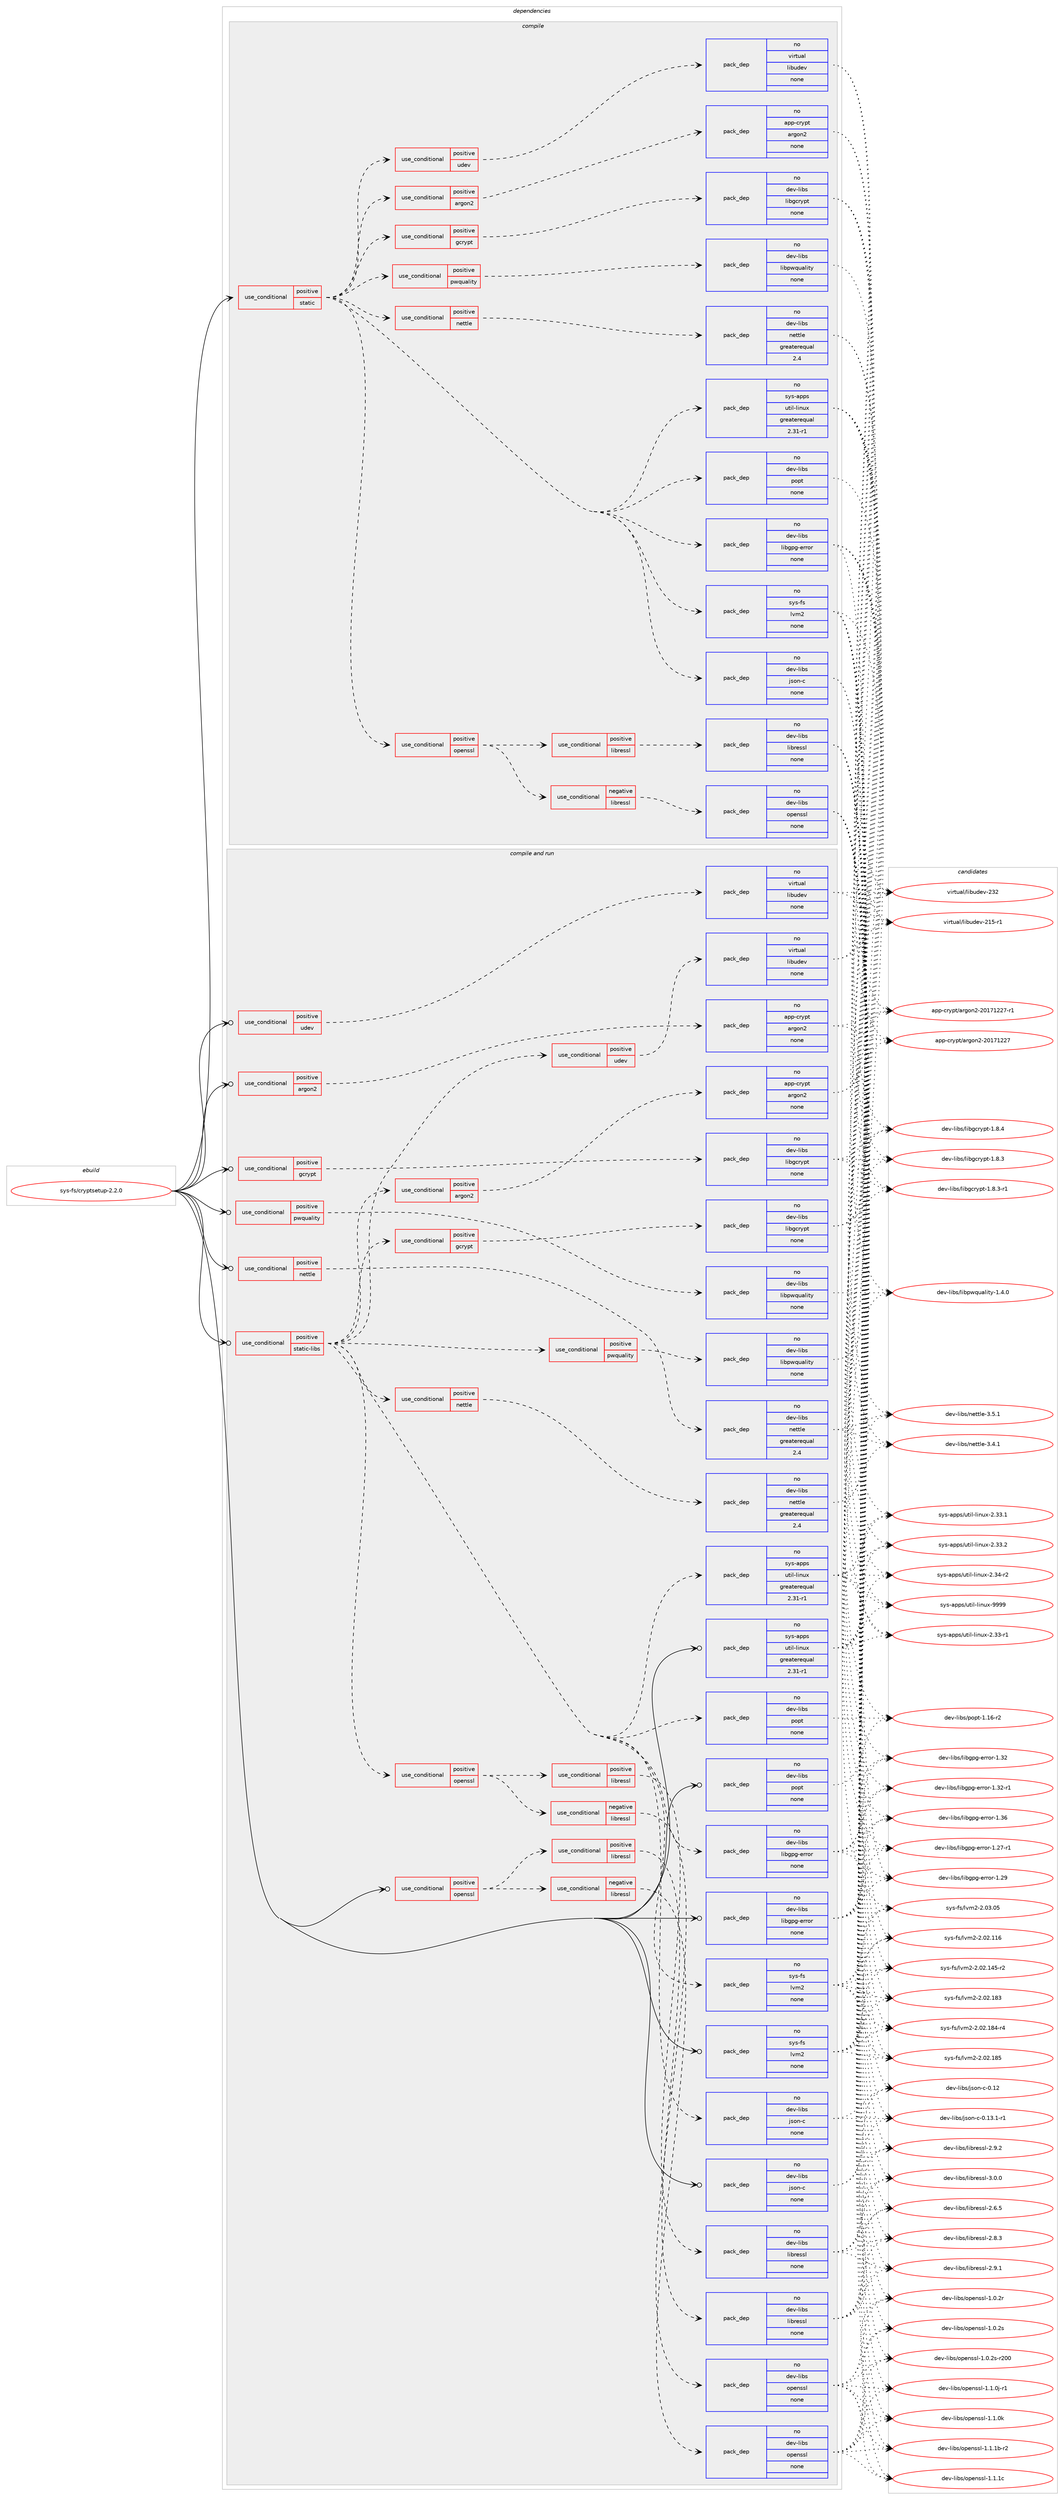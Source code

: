 digraph prolog {

# *************
# Graph options
# *************

newrank=true;
concentrate=true;
compound=true;
graph [rankdir=LR,fontname=Helvetica,fontsize=10,ranksep=1.5];#, ranksep=2.5, nodesep=0.2];
edge  [arrowhead=vee];
node  [fontname=Helvetica,fontsize=10];

# **********
# The ebuild
# **********

subgraph cluster_leftcol {
color=gray;
rank=same;
label=<<i>ebuild</i>>;
id [label="sys-fs/cryptsetup-2.2.0", color=red, width=4, href="../sys-fs/cryptsetup-2.2.0.svg"];
}

# ****************
# The dependencies
# ****************

subgraph cluster_midcol {
color=gray;
label=<<i>dependencies</i>>;
subgraph cluster_compile {
fillcolor="#eeeeee";
style=filled;
label=<<i>compile</i>>;
subgraph cond358 {
dependency1441 [label=<<TABLE BORDER="0" CELLBORDER="1" CELLSPACING="0" CELLPADDING="4"><TR><TD ROWSPAN="3" CELLPADDING="10">use_conditional</TD></TR><TR><TD>positive</TD></TR><TR><TD>static</TD></TR></TABLE>>, shape=none, color=red];
subgraph pack1067 {
dependency1442 [label=<<TABLE BORDER="0" CELLBORDER="1" CELLSPACING="0" CELLPADDING="4" WIDTH="220"><TR><TD ROWSPAN="6" CELLPADDING="30">pack_dep</TD></TR><TR><TD WIDTH="110">no</TD></TR><TR><TD>dev-libs</TD></TR><TR><TD>json-c</TD></TR><TR><TD>none</TD></TR><TR><TD></TD></TR></TABLE>>, shape=none, color=blue];
}
dependency1441:e -> dependency1442:w [weight=20,style="dashed",arrowhead="vee"];
subgraph pack1068 {
dependency1443 [label=<<TABLE BORDER="0" CELLBORDER="1" CELLSPACING="0" CELLPADDING="4" WIDTH="220"><TR><TD ROWSPAN="6" CELLPADDING="30">pack_dep</TD></TR><TR><TD WIDTH="110">no</TD></TR><TR><TD>dev-libs</TD></TR><TR><TD>libgpg-error</TD></TR><TR><TD>none</TD></TR><TR><TD></TD></TR></TABLE>>, shape=none, color=blue];
}
dependency1441:e -> dependency1443:w [weight=20,style="dashed",arrowhead="vee"];
subgraph pack1069 {
dependency1444 [label=<<TABLE BORDER="0" CELLBORDER="1" CELLSPACING="0" CELLPADDING="4" WIDTH="220"><TR><TD ROWSPAN="6" CELLPADDING="30">pack_dep</TD></TR><TR><TD WIDTH="110">no</TD></TR><TR><TD>dev-libs</TD></TR><TR><TD>popt</TD></TR><TR><TD>none</TD></TR><TR><TD></TD></TR></TABLE>>, shape=none, color=blue];
}
dependency1441:e -> dependency1444:w [weight=20,style="dashed",arrowhead="vee"];
subgraph pack1070 {
dependency1445 [label=<<TABLE BORDER="0" CELLBORDER="1" CELLSPACING="0" CELLPADDING="4" WIDTH="220"><TR><TD ROWSPAN="6" CELLPADDING="30">pack_dep</TD></TR><TR><TD WIDTH="110">no</TD></TR><TR><TD>sys-apps</TD></TR><TR><TD>util-linux</TD></TR><TR><TD>greaterequal</TD></TR><TR><TD>2.31-r1</TD></TR></TABLE>>, shape=none, color=blue];
}
dependency1441:e -> dependency1445:w [weight=20,style="dashed",arrowhead="vee"];
subgraph cond359 {
dependency1446 [label=<<TABLE BORDER="0" CELLBORDER="1" CELLSPACING="0" CELLPADDING="4"><TR><TD ROWSPAN="3" CELLPADDING="10">use_conditional</TD></TR><TR><TD>positive</TD></TR><TR><TD>argon2</TD></TR></TABLE>>, shape=none, color=red];
subgraph pack1071 {
dependency1447 [label=<<TABLE BORDER="0" CELLBORDER="1" CELLSPACING="0" CELLPADDING="4" WIDTH="220"><TR><TD ROWSPAN="6" CELLPADDING="30">pack_dep</TD></TR><TR><TD WIDTH="110">no</TD></TR><TR><TD>app-crypt</TD></TR><TR><TD>argon2</TD></TR><TR><TD>none</TD></TR><TR><TD></TD></TR></TABLE>>, shape=none, color=blue];
}
dependency1446:e -> dependency1447:w [weight=20,style="dashed",arrowhead="vee"];
}
dependency1441:e -> dependency1446:w [weight=20,style="dashed",arrowhead="vee"];
subgraph cond360 {
dependency1448 [label=<<TABLE BORDER="0" CELLBORDER="1" CELLSPACING="0" CELLPADDING="4"><TR><TD ROWSPAN="3" CELLPADDING="10">use_conditional</TD></TR><TR><TD>positive</TD></TR><TR><TD>gcrypt</TD></TR></TABLE>>, shape=none, color=red];
subgraph pack1072 {
dependency1449 [label=<<TABLE BORDER="0" CELLBORDER="1" CELLSPACING="0" CELLPADDING="4" WIDTH="220"><TR><TD ROWSPAN="6" CELLPADDING="30">pack_dep</TD></TR><TR><TD WIDTH="110">no</TD></TR><TR><TD>dev-libs</TD></TR><TR><TD>libgcrypt</TD></TR><TR><TD>none</TD></TR><TR><TD></TD></TR></TABLE>>, shape=none, color=blue];
}
dependency1448:e -> dependency1449:w [weight=20,style="dashed",arrowhead="vee"];
}
dependency1441:e -> dependency1448:w [weight=20,style="dashed",arrowhead="vee"];
subgraph cond361 {
dependency1450 [label=<<TABLE BORDER="0" CELLBORDER="1" CELLSPACING="0" CELLPADDING="4"><TR><TD ROWSPAN="3" CELLPADDING="10">use_conditional</TD></TR><TR><TD>positive</TD></TR><TR><TD>nettle</TD></TR></TABLE>>, shape=none, color=red];
subgraph pack1073 {
dependency1451 [label=<<TABLE BORDER="0" CELLBORDER="1" CELLSPACING="0" CELLPADDING="4" WIDTH="220"><TR><TD ROWSPAN="6" CELLPADDING="30">pack_dep</TD></TR><TR><TD WIDTH="110">no</TD></TR><TR><TD>dev-libs</TD></TR><TR><TD>nettle</TD></TR><TR><TD>greaterequal</TD></TR><TR><TD>2.4</TD></TR></TABLE>>, shape=none, color=blue];
}
dependency1450:e -> dependency1451:w [weight=20,style="dashed",arrowhead="vee"];
}
dependency1441:e -> dependency1450:w [weight=20,style="dashed",arrowhead="vee"];
subgraph cond362 {
dependency1452 [label=<<TABLE BORDER="0" CELLBORDER="1" CELLSPACING="0" CELLPADDING="4"><TR><TD ROWSPAN="3" CELLPADDING="10">use_conditional</TD></TR><TR><TD>positive</TD></TR><TR><TD>openssl</TD></TR></TABLE>>, shape=none, color=red];
subgraph cond363 {
dependency1453 [label=<<TABLE BORDER="0" CELLBORDER="1" CELLSPACING="0" CELLPADDING="4"><TR><TD ROWSPAN="3" CELLPADDING="10">use_conditional</TD></TR><TR><TD>negative</TD></TR><TR><TD>libressl</TD></TR></TABLE>>, shape=none, color=red];
subgraph pack1074 {
dependency1454 [label=<<TABLE BORDER="0" CELLBORDER="1" CELLSPACING="0" CELLPADDING="4" WIDTH="220"><TR><TD ROWSPAN="6" CELLPADDING="30">pack_dep</TD></TR><TR><TD WIDTH="110">no</TD></TR><TR><TD>dev-libs</TD></TR><TR><TD>openssl</TD></TR><TR><TD>none</TD></TR><TR><TD></TD></TR></TABLE>>, shape=none, color=blue];
}
dependency1453:e -> dependency1454:w [weight=20,style="dashed",arrowhead="vee"];
}
dependency1452:e -> dependency1453:w [weight=20,style="dashed",arrowhead="vee"];
subgraph cond364 {
dependency1455 [label=<<TABLE BORDER="0" CELLBORDER="1" CELLSPACING="0" CELLPADDING="4"><TR><TD ROWSPAN="3" CELLPADDING="10">use_conditional</TD></TR><TR><TD>positive</TD></TR><TR><TD>libressl</TD></TR></TABLE>>, shape=none, color=red];
subgraph pack1075 {
dependency1456 [label=<<TABLE BORDER="0" CELLBORDER="1" CELLSPACING="0" CELLPADDING="4" WIDTH="220"><TR><TD ROWSPAN="6" CELLPADDING="30">pack_dep</TD></TR><TR><TD WIDTH="110">no</TD></TR><TR><TD>dev-libs</TD></TR><TR><TD>libressl</TD></TR><TR><TD>none</TD></TR><TR><TD></TD></TR></TABLE>>, shape=none, color=blue];
}
dependency1455:e -> dependency1456:w [weight=20,style="dashed",arrowhead="vee"];
}
dependency1452:e -> dependency1455:w [weight=20,style="dashed",arrowhead="vee"];
}
dependency1441:e -> dependency1452:w [weight=20,style="dashed",arrowhead="vee"];
subgraph cond365 {
dependency1457 [label=<<TABLE BORDER="0" CELLBORDER="1" CELLSPACING="0" CELLPADDING="4"><TR><TD ROWSPAN="3" CELLPADDING="10">use_conditional</TD></TR><TR><TD>positive</TD></TR><TR><TD>pwquality</TD></TR></TABLE>>, shape=none, color=red];
subgraph pack1076 {
dependency1458 [label=<<TABLE BORDER="0" CELLBORDER="1" CELLSPACING="0" CELLPADDING="4" WIDTH="220"><TR><TD ROWSPAN="6" CELLPADDING="30">pack_dep</TD></TR><TR><TD WIDTH="110">no</TD></TR><TR><TD>dev-libs</TD></TR><TR><TD>libpwquality</TD></TR><TR><TD>none</TD></TR><TR><TD></TD></TR></TABLE>>, shape=none, color=blue];
}
dependency1457:e -> dependency1458:w [weight=20,style="dashed",arrowhead="vee"];
}
dependency1441:e -> dependency1457:w [weight=20,style="dashed",arrowhead="vee"];
subgraph pack1077 {
dependency1459 [label=<<TABLE BORDER="0" CELLBORDER="1" CELLSPACING="0" CELLPADDING="4" WIDTH="220"><TR><TD ROWSPAN="6" CELLPADDING="30">pack_dep</TD></TR><TR><TD WIDTH="110">no</TD></TR><TR><TD>sys-fs</TD></TR><TR><TD>lvm2</TD></TR><TR><TD>none</TD></TR><TR><TD></TD></TR></TABLE>>, shape=none, color=blue];
}
dependency1441:e -> dependency1459:w [weight=20,style="dashed",arrowhead="vee"];
subgraph cond366 {
dependency1460 [label=<<TABLE BORDER="0" CELLBORDER="1" CELLSPACING="0" CELLPADDING="4"><TR><TD ROWSPAN="3" CELLPADDING="10">use_conditional</TD></TR><TR><TD>positive</TD></TR><TR><TD>udev</TD></TR></TABLE>>, shape=none, color=red];
subgraph pack1078 {
dependency1461 [label=<<TABLE BORDER="0" CELLBORDER="1" CELLSPACING="0" CELLPADDING="4" WIDTH="220"><TR><TD ROWSPAN="6" CELLPADDING="30">pack_dep</TD></TR><TR><TD WIDTH="110">no</TD></TR><TR><TD>virtual</TD></TR><TR><TD>libudev</TD></TR><TR><TD>none</TD></TR><TR><TD></TD></TR></TABLE>>, shape=none, color=blue];
}
dependency1460:e -> dependency1461:w [weight=20,style="dashed",arrowhead="vee"];
}
dependency1441:e -> dependency1460:w [weight=20,style="dashed",arrowhead="vee"];
}
id:e -> dependency1441:w [weight=20,style="solid",arrowhead="vee"];
}
subgraph cluster_compileandrun {
fillcolor="#eeeeee";
style=filled;
label=<<i>compile and run</i>>;
subgraph cond367 {
dependency1462 [label=<<TABLE BORDER="0" CELLBORDER="1" CELLSPACING="0" CELLPADDING="4"><TR><TD ROWSPAN="3" CELLPADDING="10">use_conditional</TD></TR><TR><TD>positive</TD></TR><TR><TD>argon2</TD></TR></TABLE>>, shape=none, color=red];
subgraph pack1079 {
dependency1463 [label=<<TABLE BORDER="0" CELLBORDER="1" CELLSPACING="0" CELLPADDING="4" WIDTH="220"><TR><TD ROWSPAN="6" CELLPADDING="30">pack_dep</TD></TR><TR><TD WIDTH="110">no</TD></TR><TR><TD>app-crypt</TD></TR><TR><TD>argon2</TD></TR><TR><TD>none</TD></TR><TR><TD></TD></TR></TABLE>>, shape=none, color=blue];
}
dependency1462:e -> dependency1463:w [weight=20,style="dashed",arrowhead="vee"];
}
id:e -> dependency1462:w [weight=20,style="solid",arrowhead="odotvee"];
subgraph cond368 {
dependency1464 [label=<<TABLE BORDER="0" CELLBORDER="1" CELLSPACING="0" CELLPADDING="4"><TR><TD ROWSPAN="3" CELLPADDING="10">use_conditional</TD></TR><TR><TD>positive</TD></TR><TR><TD>gcrypt</TD></TR></TABLE>>, shape=none, color=red];
subgraph pack1080 {
dependency1465 [label=<<TABLE BORDER="0" CELLBORDER="1" CELLSPACING="0" CELLPADDING="4" WIDTH="220"><TR><TD ROWSPAN="6" CELLPADDING="30">pack_dep</TD></TR><TR><TD WIDTH="110">no</TD></TR><TR><TD>dev-libs</TD></TR><TR><TD>libgcrypt</TD></TR><TR><TD>none</TD></TR><TR><TD></TD></TR></TABLE>>, shape=none, color=blue];
}
dependency1464:e -> dependency1465:w [weight=20,style="dashed",arrowhead="vee"];
}
id:e -> dependency1464:w [weight=20,style="solid",arrowhead="odotvee"];
subgraph cond369 {
dependency1466 [label=<<TABLE BORDER="0" CELLBORDER="1" CELLSPACING="0" CELLPADDING="4"><TR><TD ROWSPAN="3" CELLPADDING="10">use_conditional</TD></TR><TR><TD>positive</TD></TR><TR><TD>nettle</TD></TR></TABLE>>, shape=none, color=red];
subgraph pack1081 {
dependency1467 [label=<<TABLE BORDER="0" CELLBORDER="1" CELLSPACING="0" CELLPADDING="4" WIDTH="220"><TR><TD ROWSPAN="6" CELLPADDING="30">pack_dep</TD></TR><TR><TD WIDTH="110">no</TD></TR><TR><TD>dev-libs</TD></TR><TR><TD>nettle</TD></TR><TR><TD>greaterequal</TD></TR><TR><TD>2.4</TD></TR></TABLE>>, shape=none, color=blue];
}
dependency1466:e -> dependency1467:w [weight=20,style="dashed",arrowhead="vee"];
}
id:e -> dependency1466:w [weight=20,style="solid",arrowhead="odotvee"];
subgraph cond370 {
dependency1468 [label=<<TABLE BORDER="0" CELLBORDER="1" CELLSPACING="0" CELLPADDING="4"><TR><TD ROWSPAN="3" CELLPADDING="10">use_conditional</TD></TR><TR><TD>positive</TD></TR><TR><TD>openssl</TD></TR></TABLE>>, shape=none, color=red];
subgraph cond371 {
dependency1469 [label=<<TABLE BORDER="0" CELLBORDER="1" CELLSPACING="0" CELLPADDING="4"><TR><TD ROWSPAN="3" CELLPADDING="10">use_conditional</TD></TR><TR><TD>negative</TD></TR><TR><TD>libressl</TD></TR></TABLE>>, shape=none, color=red];
subgraph pack1082 {
dependency1470 [label=<<TABLE BORDER="0" CELLBORDER="1" CELLSPACING="0" CELLPADDING="4" WIDTH="220"><TR><TD ROWSPAN="6" CELLPADDING="30">pack_dep</TD></TR><TR><TD WIDTH="110">no</TD></TR><TR><TD>dev-libs</TD></TR><TR><TD>openssl</TD></TR><TR><TD>none</TD></TR><TR><TD></TD></TR></TABLE>>, shape=none, color=blue];
}
dependency1469:e -> dependency1470:w [weight=20,style="dashed",arrowhead="vee"];
}
dependency1468:e -> dependency1469:w [weight=20,style="dashed",arrowhead="vee"];
subgraph cond372 {
dependency1471 [label=<<TABLE BORDER="0" CELLBORDER="1" CELLSPACING="0" CELLPADDING="4"><TR><TD ROWSPAN="3" CELLPADDING="10">use_conditional</TD></TR><TR><TD>positive</TD></TR><TR><TD>libressl</TD></TR></TABLE>>, shape=none, color=red];
subgraph pack1083 {
dependency1472 [label=<<TABLE BORDER="0" CELLBORDER="1" CELLSPACING="0" CELLPADDING="4" WIDTH="220"><TR><TD ROWSPAN="6" CELLPADDING="30">pack_dep</TD></TR><TR><TD WIDTH="110">no</TD></TR><TR><TD>dev-libs</TD></TR><TR><TD>libressl</TD></TR><TR><TD>none</TD></TR><TR><TD></TD></TR></TABLE>>, shape=none, color=blue];
}
dependency1471:e -> dependency1472:w [weight=20,style="dashed",arrowhead="vee"];
}
dependency1468:e -> dependency1471:w [weight=20,style="dashed",arrowhead="vee"];
}
id:e -> dependency1468:w [weight=20,style="solid",arrowhead="odotvee"];
subgraph cond373 {
dependency1473 [label=<<TABLE BORDER="0" CELLBORDER="1" CELLSPACING="0" CELLPADDING="4"><TR><TD ROWSPAN="3" CELLPADDING="10">use_conditional</TD></TR><TR><TD>positive</TD></TR><TR><TD>pwquality</TD></TR></TABLE>>, shape=none, color=red];
subgraph pack1084 {
dependency1474 [label=<<TABLE BORDER="0" CELLBORDER="1" CELLSPACING="0" CELLPADDING="4" WIDTH="220"><TR><TD ROWSPAN="6" CELLPADDING="30">pack_dep</TD></TR><TR><TD WIDTH="110">no</TD></TR><TR><TD>dev-libs</TD></TR><TR><TD>libpwquality</TD></TR><TR><TD>none</TD></TR><TR><TD></TD></TR></TABLE>>, shape=none, color=blue];
}
dependency1473:e -> dependency1474:w [weight=20,style="dashed",arrowhead="vee"];
}
id:e -> dependency1473:w [weight=20,style="solid",arrowhead="odotvee"];
subgraph cond374 {
dependency1475 [label=<<TABLE BORDER="0" CELLBORDER="1" CELLSPACING="0" CELLPADDING="4"><TR><TD ROWSPAN="3" CELLPADDING="10">use_conditional</TD></TR><TR><TD>positive</TD></TR><TR><TD>static-libs</TD></TR></TABLE>>, shape=none, color=red];
subgraph pack1085 {
dependency1476 [label=<<TABLE BORDER="0" CELLBORDER="1" CELLSPACING="0" CELLPADDING="4" WIDTH="220"><TR><TD ROWSPAN="6" CELLPADDING="30">pack_dep</TD></TR><TR><TD WIDTH="110">no</TD></TR><TR><TD>dev-libs</TD></TR><TR><TD>json-c</TD></TR><TR><TD>none</TD></TR><TR><TD></TD></TR></TABLE>>, shape=none, color=blue];
}
dependency1475:e -> dependency1476:w [weight=20,style="dashed",arrowhead="vee"];
subgraph pack1086 {
dependency1477 [label=<<TABLE BORDER="0" CELLBORDER="1" CELLSPACING="0" CELLPADDING="4" WIDTH="220"><TR><TD ROWSPAN="6" CELLPADDING="30">pack_dep</TD></TR><TR><TD WIDTH="110">no</TD></TR><TR><TD>dev-libs</TD></TR><TR><TD>libgpg-error</TD></TR><TR><TD>none</TD></TR><TR><TD></TD></TR></TABLE>>, shape=none, color=blue];
}
dependency1475:e -> dependency1477:w [weight=20,style="dashed",arrowhead="vee"];
subgraph pack1087 {
dependency1478 [label=<<TABLE BORDER="0" CELLBORDER="1" CELLSPACING="0" CELLPADDING="4" WIDTH="220"><TR><TD ROWSPAN="6" CELLPADDING="30">pack_dep</TD></TR><TR><TD WIDTH="110">no</TD></TR><TR><TD>dev-libs</TD></TR><TR><TD>popt</TD></TR><TR><TD>none</TD></TR><TR><TD></TD></TR></TABLE>>, shape=none, color=blue];
}
dependency1475:e -> dependency1478:w [weight=20,style="dashed",arrowhead="vee"];
subgraph pack1088 {
dependency1479 [label=<<TABLE BORDER="0" CELLBORDER="1" CELLSPACING="0" CELLPADDING="4" WIDTH="220"><TR><TD ROWSPAN="6" CELLPADDING="30">pack_dep</TD></TR><TR><TD WIDTH="110">no</TD></TR><TR><TD>sys-apps</TD></TR><TR><TD>util-linux</TD></TR><TR><TD>greaterequal</TD></TR><TR><TD>2.31-r1</TD></TR></TABLE>>, shape=none, color=blue];
}
dependency1475:e -> dependency1479:w [weight=20,style="dashed",arrowhead="vee"];
subgraph cond375 {
dependency1480 [label=<<TABLE BORDER="0" CELLBORDER="1" CELLSPACING="0" CELLPADDING="4"><TR><TD ROWSPAN="3" CELLPADDING="10">use_conditional</TD></TR><TR><TD>positive</TD></TR><TR><TD>argon2</TD></TR></TABLE>>, shape=none, color=red];
subgraph pack1089 {
dependency1481 [label=<<TABLE BORDER="0" CELLBORDER="1" CELLSPACING="0" CELLPADDING="4" WIDTH="220"><TR><TD ROWSPAN="6" CELLPADDING="30">pack_dep</TD></TR><TR><TD WIDTH="110">no</TD></TR><TR><TD>app-crypt</TD></TR><TR><TD>argon2</TD></TR><TR><TD>none</TD></TR><TR><TD></TD></TR></TABLE>>, shape=none, color=blue];
}
dependency1480:e -> dependency1481:w [weight=20,style="dashed",arrowhead="vee"];
}
dependency1475:e -> dependency1480:w [weight=20,style="dashed",arrowhead="vee"];
subgraph cond376 {
dependency1482 [label=<<TABLE BORDER="0" CELLBORDER="1" CELLSPACING="0" CELLPADDING="4"><TR><TD ROWSPAN="3" CELLPADDING="10">use_conditional</TD></TR><TR><TD>positive</TD></TR><TR><TD>gcrypt</TD></TR></TABLE>>, shape=none, color=red];
subgraph pack1090 {
dependency1483 [label=<<TABLE BORDER="0" CELLBORDER="1" CELLSPACING="0" CELLPADDING="4" WIDTH="220"><TR><TD ROWSPAN="6" CELLPADDING="30">pack_dep</TD></TR><TR><TD WIDTH="110">no</TD></TR><TR><TD>dev-libs</TD></TR><TR><TD>libgcrypt</TD></TR><TR><TD>none</TD></TR><TR><TD></TD></TR></TABLE>>, shape=none, color=blue];
}
dependency1482:e -> dependency1483:w [weight=20,style="dashed",arrowhead="vee"];
}
dependency1475:e -> dependency1482:w [weight=20,style="dashed",arrowhead="vee"];
subgraph cond377 {
dependency1484 [label=<<TABLE BORDER="0" CELLBORDER="1" CELLSPACING="0" CELLPADDING="4"><TR><TD ROWSPAN="3" CELLPADDING="10">use_conditional</TD></TR><TR><TD>positive</TD></TR><TR><TD>nettle</TD></TR></TABLE>>, shape=none, color=red];
subgraph pack1091 {
dependency1485 [label=<<TABLE BORDER="0" CELLBORDER="1" CELLSPACING="0" CELLPADDING="4" WIDTH="220"><TR><TD ROWSPAN="6" CELLPADDING="30">pack_dep</TD></TR><TR><TD WIDTH="110">no</TD></TR><TR><TD>dev-libs</TD></TR><TR><TD>nettle</TD></TR><TR><TD>greaterequal</TD></TR><TR><TD>2.4</TD></TR></TABLE>>, shape=none, color=blue];
}
dependency1484:e -> dependency1485:w [weight=20,style="dashed",arrowhead="vee"];
}
dependency1475:e -> dependency1484:w [weight=20,style="dashed",arrowhead="vee"];
subgraph cond378 {
dependency1486 [label=<<TABLE BORDER="0" CELLBORDER="1" CELLSPACING="0" CELLPADDING="4"><TR><TD ROWSPAN="3" CELLPADDING="10">use_conditional</TD></TR><TR><TD>positive</TD></TR><TR><TD>openssl</TD></TR></TABLE>>, shape=none, color=red];
subgraph cond379 {
dependency1487 [label=<<TABLE BORDER="0" CELLBORDER="1" CELLSPACING="0" CELLPADDING="4"><TR><TD ROWSPAN="3" CELLPADDING="10">use_conditional</TD></TR><TR><TD>negative</TD></TR><TR><TD>libressl</TD></TR></TABLE>>, shape=none, color=red];
subgraph pack1092 {
dependency1488 [label=<<TABLE BORDER="0" CELLBORDER="1" CELLSPACING="0" CELLPADDING="4" WIDTH="220"><TR><TD ROWSPAN="6" CELLPADDING="30">pack_dep</TD></TR><TR><TD WIDTH="110">no</TD></TR><TR><TD>dev-libs</TD></TR><TR><TD>openssl</TD></TR><TR><TD>none</TD></TR><TR><TD></TD></TR></TABLE>>, shape=none, color=blue];
}
dependency1487:e -> dependency1488:w [weight=20,style="dashed",arrowhead="vee"];
}
dependency1486:e -> dependency1487:w [weight=20,style="dashed",arrowhead="vee"];
subgraph cond380 {
dependency1489 [label=<<TABLE BORDER="0" CELLBORDER="1" CELLSPACING="0" CELLPADDING="4"><TR><TD ROWSPAN="3" CELLPADDING="10">use_conditional</TD></TR><TR><TD>positive</TD></TR><TR><TD>libressl</TD></TR></TABLE>>, shape=none, color=red];
subgraph pack1093 {
dependency1490 [label=<<TABLE BORDER="0" CELLBORDER="1" CELLSPACING="0" CELLPADDING="4" WIDTH="220"><TR><TD ROWSPAN="6" CELLPADDING="30">pack_dep</TD></TR><TR><TD WIDTH="110">no</TD></TR><TR><TD>dev-libs</TD></TR><TR><TD>libressl</TD></TR><TR><TD>none</TD></TR><TR><TD></TD></TR></TABLE>>, shape=none, color=blue];
}
dependency1489:e -> dependency1490:w [weight=20,style="dashed",arrowhead="vee"];
}
dependency1486:e -> dependency1489:w [weight=20,style="dashed",arrowhead="vee"];
}
dependency1475:e -> dependency1486:w [weight=20,style="dashed",arrowhead="vee"];
subgraph cond381 {
dependency1491 [label=<<TABLE BORDER="0" CELLBORDER="1" CELLSPACING="0" CELLPADDING="4"><TR><TD ROWSPAN="3" CELLPADDING="10">use_conditional</TD></TR><TR><TD>positive</TD></TR><TR><TD>pwquality</TD></TR></TABLE>>, shape=none, color=red];
subgraph pack1094 {
dependency1492 [label=<<TABLE BORDER="0" CELLBORDER="1" CELLSPACING="0" CELLPADDING="4" WIDTH="220"><TR><TD ROWSPAN="6" CELLPADDING="30">pack_dep</TD></TR><TR><TD WIDTH="110">no</TD></TR><TR><TD>dev-libs</TD></TR><TR><TD>libpwquality</TD></TR><TR><TD>none</TD></TR><TR><TD></TD></TR></TABLE>>, shape=none, color=blue];
}
dependency1491:e -> dependency1492:w [weight=20,style="dashed",arrowhead="vee"];
}
dependency1475:e -> dependency1491:w [weight=20,style="dashed",arrowhead="vee"];
subgraph pack1095 {
dependency1493 [label=<<TABLE BORDER="0" CELLBORDER="1" CELLSPACING="0" CELLPADDING="4" WIDTH="220"><TR><TD ROWSPAN="6" CELLPADDING="30">pack_dep</TD></TR><TR><TD WIDTH="110">no</TD></TR><TR><TD>sys-fs</TD></TR><TR><TD>lvm2</TD></TR><TR><TD>none</TD></TR><TR><TD></TD></TR></TABLE>>, shape=none, color=blue];
}
dependency1475:e -> dependency1493:w [weight=20,style="dashed",arrowhead="vee"];
subgraph cond382 {
dependency1494 [label=<<TABLE BORDER="0" CELLBORDER="1" CELLSPACING="0" CELLPADDING="4"><TR><TD ROWSPAN="3" CELLPADDING="10">use_conditional</TD></TR><TR><TD>positive</TD></TR><TR><TD>udev</TD></TR></TABLE>>, shape=none, color=red];
subgraph pack1096 {
dependency1495 [label=<<TABLE BORDER="0" CELLBORDER="1" CELLSPACING="0" CELLPADDING="4" WIDTH="220"><TR><TD ROWSPAN="6" CELLPADDING="30">pack_dep</TD></TR><TR><TD WIDTH="110">no</TD></TR><TR><TD>virtual</TD></TR><TR><TD>libudev</TD></TR><TR><TD>none</TD></TR><TR><TD></TD></TR></TABLE>>, shape=none, color=blue];
}
dependency1494:e -> dependency1495:w [weight=20,style="dashed",arrowhead="vee"];
}
dependency1475:e -> dependency1494:w [weight=20,style="dashed",arrowhead="vee"];
}
id:e -> dependency1475:w [weight=20,style="solid",arrowhead="odotvee"];
subgraph cond383 {
dependency1496 [label=<<TABLE BORDER="0" CELLBORDER="1" CELLSPACING="0" CELLPADDING="4"><TR><TD ROWSPAN="3" CELLPADDING="10">use_conditional</TD></TR><TR><TD>positive</TD></TR><TR><TD>udev</TD></TR></TABLE>>, shape=none, color=red];
subgraph pack1097 {
dependency1497 [label=<<TABLE BORDER="0" CELLBORDER="1" CELLSPACING="0" CELLPADDING="4" WIDTH="220"><TR><TD ROWSPAN="6" CELLPADDING="30">pack_dep</TD></TR><TR><TD WIDTH="110">no</TD></TR><TR><TD>virtual</TD></TR><TR><TD>libudev</TD></TR><TR><TD>none</TD></TR><TR><TD></TD></TR></TABLE>>, shape=none, color=blue];
}
dependency1496:e -> dependency1497:w [weight=20,style="dashed",arrowhead="vee"];
}
id:e -> dependency1496:w [weight=20,style="solid",arrowhead="odotvee"];
subgraph pack1098 {
dependency1498 [label=<<TABLE BORDER="0" CELLBORDER="1" CELLSPACING="0" CELLPADDING="4" WIDTH="220"><TR><TD ROWSPAN="6" CELLPADDING="30">pack_dep</TD></TR><TR><TD WIDTH="110">no</TD></TR><TR><TD>dev-libs</TD></TR><TR><TD>json-c</TD></TR><TR><TD>none</TD></TR><TR><TD></TD></TR></TABLE>>, shape=none, color=blue];
}
id:e -> dependency1498:w [weight=20,style="solid",arrowhead="odotvee"];
subgraph pack1099 {
dependency1499 [label=<<TABLE BORDER="0" CELLBORDER="1" CELLSPACING="0" CELLPADDING="4" WIDTH="220"><TR><TD ROWSPAN="6" CELLPADDING="30">pack_dep</TD></TR><TR><TD WIDTH="110">no</TD></TR><TR><TD>dev-libs</TD></TR><TR><TD>libgpg-error</TD></TR><TR><TD>none</TD></TR><TR><TD></TD></TR></TABLE>>, shape=none, color=blue];
}
id:e -> dependency1499:w [weight=20,style="solid",arrowhead="odotvee"];
subgraph pack1100 {
dependency1500 [label=<<TABLE BORDER="0" CELLBORDER="1" CELLSPACING="0" CELLPADDING="4" WIDTH="220"><TR><TD ROWSPAN="6" CELLPADDING="30">pack_dep</TD></TR><TR><TD WIDTH="110">no</TD></TR><TR><TD>dev-libs</TD></TR><TR><TD>popt</TD></TR><TR><TD>none</TD></TR><TR><TD></TD></TR></TABLE>>, shape=none, color=blue];
}
id:e -> dependency1500:w [weight=20,style="solid",arrowhead="odotvee"];
subgraph pack1101 {
dependency1501 [label=<<TABLE BORDER="0" CELLBORDER="1" CELLSPACING="0" CELLPADDING="4" WIDTH="220"><TR><TD ROWSPAN="6" CELLPADDING="30">pack_dep</TD></TR><TR><TD WIDTH="110">no</TD></TR><TR><TD>sys-apps</TD></TR><TR><TD>util-linux</TD></TR><TR><TD>greaterequal</TD></TR><TR><TD>2.31-r1</TD></TR></TABLE>>, shape=none, color=blue];
}
id:e -> dependency1501:w [weight=20,style="solid",arrowhead="odotvee"];
subgraph pack1102 {
dependency1502 [label=<<TABLE BORDER="0" CELLBORDER="1" CELLSPACING="0" CELLPADDING="4" WIDTH="220"><TR><TD ROWSPAN="6" CELLPADDING="30">pack_dep</TD></TR><TR><TD WIDTH="110">no</TD></TR><TR><TD>sys-fs</TD></TR><TR><TD>lvm2</TD></TR><TR><TD>none</TD></TR><TR><TD></TD></TR></TABLE>>, shape=none, color=blue];
}
id:e -> dependency1502:w [weight=20,style="solid",arrowhead="odotvee"];
}
subgraph cluster_run {
fillcolor="#eeeeee";
style=filled;
label=<<i>run</i>>;
}
}

# **************
# The candidates
# **************

subgraph cluster_choices {
rank=same;
color=gray;
label=<<i>candidates</i>>;

subgraph choice1067 {
color=black;
nodesep=1;
choice10010111845108105981154710611511111045994548464950 [label="dev-libs/json-c-0.12", color=red, width=4,href="../dev-libs/json-c-0.12.svg"];
choice1001011184510810598115471061151111104599454846495146494511449 [label="dev-libs/json-c-0.13.1-r1", color=red, width=4,href="../dev-libs/json-c-0.13.1-r1.svg"];
dependency1442:e -> choice10010111845108105981154710611511111045994548464950:w [style=dotted,weight="100"];
dependency1442:e -> choice1001011184510810598115471061151111104599454846495146494511449:w [style=dotted,weight="100"];
}
subgraph choice1068 {
color=black;
nodesep=1;
choice100101118451081059811547108105981031121034510111411411111445494650554511449 [label="dev-libs/libgpg-error-1.27-r1", color=red, width=4,href="../dev-libs/libgpg-error-1.27-r1.svg"];
choice10010111845108105981154710810598103112103451011141141111144549465057 [label="dev-libs/libgpg-error-1.29", color=red, width=4,href="../dev-libs/libgpg-error-1.29.svg"];
choice10010111845108105981154710810598103112103451011141141111144549465150 [label="dev-libs/libgpg-error-1.32", color=red, width=4,href="../dev-libs/libgpg-error-1.32.svg"];
choice100101118451081059811547108105981031121034510111411411111445494651504511449 [label="dev-libs/libgpg-error-1.32-r1", color=red, width=4,href="../dev-libs/libgpg-error-1.32-r1.svg"];
choice10010111845108105981154710810598103112103451011141141111144549465154 [label="dev-libs/libgpg-error-1.36", color=red, width=4,href="../dev-libs/libgpg-error-1.36.svg"];
dependency1443:e -> choice100101118451081059811547108105981031121034510111411411111445494650554511449:w [style=dotted,weight="100"];
dependency1443:e -> choice10010111845108105981154710810598103112103451011141141111144549465057:w [style=dotted,weight="100"];
dependency1443:e -> choice10010111845108105981154710810598103112103451011141141111144549465150:w [style=dotted,weight="100"];
dependency1443:e -> choice100101118451081059811547108105981031121034510111411411111445494651504511449:w [style=dotted,weight="100"];
dependency1443:e -> choice10010111845108105981154710810598103112103451011141141111144549465154:w [style=dotted,weight="100"];
}
subgraph choice1069 {
color=black;
nodesep=1;
choice10010111845108105981154711211111211645494649544511450 [label="dev-libs/popt-1.16-r2", color=red, width=4,href="../dev-libs/popt-1.16-r2.svg"];
dependency1444:e -> choice10010111845108105981154711211111211645494649544511450:w [style=dotted,weight="100"];
}
subgraph choice1070 {
color=black;
nodesep=1;
choice1151211154597112112115471171161051084510810511011712045504651514511449 [label="sys-apps/util-linux-2.33-r1", color=red, width=4,href="../sys-apps/util-linux-2.33-r1.svg"];
choice1151211154597112112115471171161051084510810511011712045504651514649 [label="sys-apps/util-linux-2.33.1", color=red, width=4,href="../sys-apps/util-linux-2.33.1.svg"];
choice1151211154597112112115471171161051084510810511011712045504651514650 [label="sys-apps/util-linux-2.33.2", color=red, width=4,href="../sys-apps/util-linux-2.33.2.svg"];
choice1151211154597112112115471171161051084510810511011712045504651524511450 [label="sys-apps/util-linux-2.34-r2", color=red, width=4,href="../sys-apps/util-linux-2.34-r2.svg"];
choice115121115459711211211547117116105108451081051101171204557575757 [label="sys-apps/util-linux-9999", color=red, width=4,href="../sys-apps/util-linux-9999.svg"];
dependency1445:e -> choice1151211154597112112115471171161051084510810511011712045504651514511449:w [style=dotted,weight="100"];
dependency1445:e -> choice1151211154597112112115471171161051084510810511011712045504651514649:w [style=dotted,weight="100"];
dependency1445:e -> choice1151211154597112112115471171161051084510810511011712045504651514650:w [style=dotted,weight="100"];
dependency1445:e -> choice1151211154597112112115471171161051084510810511011712045504651524511450:w [style=dotted,weight="100"];
dependency1445:e -> choice115121115459711211211547117116105108451081051101171204557575757:w [style=dotted,weight="100"];
}
subgraph choice1071 {
color=black;
nodesep=1;
choice971121124599114121112116479711410311111050455048495549505055 [label="app-crypt/argon2-20171227", color=red, width=4,href="../app-crypt/argon2-20171227.svg"];
choice9711211245991141211121164797114103111110504550484955495050554511449 [label="app-crypt/argon2-20171227-r1", color=red, width=4,href="../app-crypt/argon2-20171227-r1.svg"];
dependency1447:e -> choice971121124599114121112116479711410311111050455048495549505055:w [style=dotted,weight="100"];
dependency1447:e -> choice9711211245991141211121164797114103111110504550484955495050554511449:w [style=dotted,weight="100"];
}
subgraph choice1072 {
color=black;
nodesep=1;
choice1001011184510810598115471081059810399114121112116454946564651 [label="dev-libs/libgcrypt-1.8.3", color=red, width=4,href="../dev-libs/libgcrypt-1.8.3.svg"];
choice10010111845108105981154710810598103991141211121164549465646514511449 [label="dev-libs/libgcrypt-1.8.3-r1", color=red, width=4,href="../dev-libs/libgcrypt-1.8.3-r1.svg"];
choice1001011184510810598115471081059810399114121112116454946564652 [label="dev-libs/libgcrypt-1.8.4", color=red, width=4,href="../dev-libs/libgcrypt-1.8.4.svg"];
dependency1449:e -> choice1001011184510810598115471081059810399114121112116454946564651:w [style=dotted,weight="100"];
dependency1449:e -> choice10010111845108105981154710810598103991141211121164549465646514511449:w [style=dotted,weight="100"];
dependency1449:e -> choice1001011184510810598115471081059810399114121112116454946564652:w [style=dotted,weight="100"];
}
subgraph choice1073 {
color=black;
nodesep=1;
choice100101118451081059811547110101116116108101455146524649 [label="dev-libs/nettle-3.4.1", color=red, width=4,href="../dev-libs/nettle-3.4.1.svg"];
choice100101118451081059811547110101116116108101455146534649 [label="dev-libs/nettle-3.5.1", color=red, width=4,href="../dev-libs/nettle-3.5.1.svg"];
dependency1451:e -> choice100101118451081059811547110101116116108101455146524649:w [style=dotted,weight="100"];
dependency1451:e -> choice100101118451081059811547110101116116108101455146534649:w [style=dotted,weight="100"];
}
subgraph choice1074 {
color=black;
nodesep=1;
choice100101118451081059811547111112101110115115108454946484650114 [label="dev-libs/openssl-1.0.2r", color=red, width=4,href="../dev-libs/openssl-1.0.2r.svg"];
choice100101118451081059811547111112101110115115108454946484650115 [label="dev-libs/openssl-1.0.2s", color=red, width=4,href="../dev-libs/openssl-1.0.2s.svg"];
choice10010111845108105981154711111210111011511510845494648465011545114504848 [label="dev-libs/openssl-1.0.2s-r200", color=red, width=4,href="../dev-libs/openssl-1.0.2s-r200.svg"];
choice1001011184510810598115471111121011101151151084549464946481064511449 [label="dev-libs/openssl-1.1.0j-r1", color=red, width=4,href="../dev-libs/openssl-1.1.0j-r1.svg"];
choice100101118451081059811547111112101110115115108454946494648107 [label="dev-libs/openssl-1.1.0k", color=red, width=4,href="../dev-libs/openssl-1.1.0k.svg"];
choice100101118451081059811547111112101110115115108454946494649984511450 [label="dev-libs/openssl-1.1.1b-r2", color=red, width=4,href="../dev-libs/openssl-1.1.1b-r2.svg"];
choice10010111845108105981154711111210111011511510845494649464999 [label="dev-libs/openssl-1.1.1c", color=red, width=4,href="../dev-libs/openssl-1.1.1c.svg"];
dependency1454:e -> choice100101118451081059811547111112101110115115108454946484650114:w [style=dotted,weight="100"];
dependency1454:e -> choice100101118451081059811547111112101110115115108454946484650115:w [style=dotted,weight="100"];
dependency1454:e -> choice10010111845108105981154711111210111011511510845494648465011545114504848:w [style=dotted,weight="100"];
dependency1454:e -> choice1001011184510810598115471111121011101151151084549464946481064511449:w [style=dotted,weight="100"];
dependency1454:e -> choice100101118451081059811547111112101110115115108454946494648107:w [style=dotted,weight="100"];
dependency1454:e -> choice100101118451081059811547111112101110115115108454946494649984511450:w [style=dotted,weight="100"];
dependency1454:e -> choice10010111845108105981154711111210111011511510845494649464999:w [style=dotted,weight="100"];
}
subgraph choice1075 {
color=black;
nodesep=1;
choice10010111845108105981154710810598114101115115108455046544653 [label="dev-libs/libressl-2.6.5", color=red, width=4,href="../dev-libs/libressl-2.6.5.svg"];
choice10010111845108105981154710810598114101115115108455046564651 [label="dev-libs/libressl-2.8.3", color=red, width=4,href="../dev-libs/libressl-2.8.3.svg"];
choice10010111845108105981154710810598114101115115108455046574649 [label="dev-libs/libressl-2.9.1", color=red, width=4,href="../dev-libs/libressl-2.9.1.svg"];
choice10010111845108105981154710810598114101115115108455046574650 [label="dev-libs/libressl-2.9.2", color=red, width=4,href="../dev-libs/libressl-2.9.2.svg"];
choice10010111845108105981154710810598114101115115108455146484648 [label="dev-libs/libressl-3.0.0", color=red, width=4,href="../dev-libs/libressl-3.0.0.svg"];
dependency1456:e -> choice10010111845108105981154710810598114101115115108455046544653:w [style=dotted,weight="100"];
dependency1456:e -> choice10010111845108105981154710810598114101115115108455046564651:w [style=dotted,weight="100"];
dependency1456:e -> choice10010111845108105981154710810598114101115115108455046574649:w [style=dotted,weight="100"];
dependency1456:e -> choice10010111845108105981154710810598114101115115108455046574650:w [style=dotted,weight="100"];
dependency1456:e -> choice10010111845108105981154710810598114101115115108455146484648:w [style=dotted,weight="100"];
}
subgraph choice1076 {
color=black;
nodesep=1;
choice1001011184510810598115471081059811211911311797108105116121454946524648 [label="dev-libs/libpwquality-1.4.0", color=red, width=4,href="../dev-libs/libpwquality-1.4.0.svg"];
dependency1458:e -> choice1001011184510810598115471081059811211911311797108105116121454946524648:w [style=dotted,weight="100"];
}
subgraph choice1077 {
color=black;
nodesep=1;
choice115121115451021154710811810950455046485046494954 [label="sys-fs/lvm2-2.02.116", color=red, width=4,href="../sys-fs/lvm2-2.02.116.svg"];
choice1151211154510211547108118109504550464850464952534511450 [label="sys-fs/lvm2-2.02.145-r2", color=red, width=4,href="../sys-fs/lvm2-2.02.145-r2.svg"];
choice115121115451021154710811810950455046485046495651 [label="sys-fs/lvm2-2.02.183", color=red, width=4,href="../sys-fs/lvm2-2.02.183.svg"];
choice1151211154510211547108118109504550464850464956524511452 [label="sys-fs/lvm2-2.02.184-r4", color=red, width=4,href="../sys-fs/lvm2-2.02.184-r4.svg"];
choice115121115451021154710811810950455046485046495653 [label="sys-fs/lvm2-2.02.185", color=red, width=4,href="../sys-fs/lvm2-2.02.185.svg"];
choice1151211154510211547108118109504550464851464853 [label="sys-fs/lvm2-2.03.05", color=red, width=4,href="../sys-fs/lvm2-2.03.05.svg"];
dependency1459:e -> choice115121115451021154710811810950455046485046494954:w [style=dotted,weight="100"];
dependency1459:e -> choice1151211154510211547108118109504550464850464952534511450:w [style=dotted,weight="100"];
dependency1459:e -> choice115121115451021154710811810950455046485046495651:w [style=dotted,weight="100"];
dependency1459:e -> choice1151211154510211547108118109504550464850464956524511452:w [style=dotted,weight="100"];
dependency1459:e -> choice115121115451021154710811810950455046485046495653:w [style=dotted,weight="100"];
dependency1459:e -> choice1151211154510211547108118109504550464851464853:w [style=dotted,weight="100"];
}
subgraph choice1078 {
color=black;
nodesep=1;
choice118105114116117971084710810598117100101118455049534511449 [label="virtual/libudev-215-r1", color=red, width=4,href="../virtual/libudev-215-r1.svg"];
choice11810511411611797108471081059811710010111845505150 [label="virtual/libudev-232", color=red, width=4,href="../virtual/libudev-232.svg"];
dependency1461:e -> choice118105114116117971084710810598117100101118455049534511449:w [style=dotted,weight="100"];
dependency1461:e -> choice11810511411611797108471081059811710010111845505150:w [style=dotted,weight="100"];
}
subgraph choice1079 {
color=black;
nodesep=1;
choice971121124599114121112116479711410311111050455048495549505055 [label="app-crypt/argon2-20171227", color=red, width=4,href="../app-crypt/argon2-20171227.svg"];
choice9711211245991141211121164797114103111110504550484955495050554511449 [label="app-crypt/argon2-20171227-r1", color=red, width=4,href="../app-crypt/argon2-20171227-r1.svg"];
dependency1463:e -> choice971121124599114121112116479711410311111050455048495549505055:w [style=dotted,weight="100"];
dependency1463:e -> choice9711211245991141211121164797114103111110504550484955495050554511449:w [style=dotted,weight="100"];
}
subgraph choice1080 {
color=black;
nodesep=1;
choice1001011184510810598115471081059810399114121112116454946564651 [label="dev-libs/libgcrypt-1.8.3", color=red, width=4,href="../dev-libs/libgcrypt-1.8.3.svg"];
choice10010111845108105981154710810598103991141211121164549465646514511449 [label="dev-libs/libgcrypt-1.8.3-r1", color=red, width=4,href="../dev-libs/libgcrypt-1.8.3-r1.svg"];
choice1001011184510810598115471081059810399114121112116454946564652 [label="dev-libs/libgcrypt-1.8.4", color=red, width=4,href="../dev-libs/libgcrypt-1.8.4.svg"];
dependency1465:e -> choice1001011184510810598115471081059810399114121112116454946564651:w [style=dotted,weight="100"];
dependency1465:e -> choice10010111845108105981154710810598103991141211121164549465646514511449:w [style=dotted,weight="100"];
dependency1465:e -> choice1001011184510810598115471081059810399114121112116454946564652:w [style=dotted,weight="100"];
}
subgraph choice1081 {
color=black;
nodesep=1;
choice100101118451081059811547110101116116108101455146524649 [label="dev-libs/nettle-3.4.1", color=red, width=4,href="../dev-libs/nettle-3.4.1.svg"];
choice100101118451081059811547110101116116108101455146534649 [label="dev-libs/nettle-3.5.1", color=red, width=4,href="../dev-libs/nettle-3.5.1.svg"];
dependency1467:e -> choice100101118451081059811547110101116116108101455146524649:w [style=dotted,weight="100"];
dependency1467:e -> choice100101118451081059811547110101116116108101455146534649:w [style=dotted,weight="100"];
}
subgraph choice1082 {
color=black;
nodesep=1;
choice100101118451081059811547111112101110115115108454946484650114 [label="dev-libs/openssl-1.0.2r", color=red, width=4,href="../dev-libs/openssl-1.0.2r.svg"];
choice100101118451081059811547111112101110115115108454946484650115 [label="dev-libs/openssl-1.0.2s", color=red, width=4,href="../dev-libs/openssl-1.0.2s.svg"];
choice10010111845108105981154711111210111011511510845494648465011545114504848 [label="dev-libs/openssl-1.0.2s-r200", color=red, width=4,href="../dev-libs/openssl-1.0.2s-r200.svg"];
choice1001011184510810598115471111121011101151151084549464946481064511449 [label="dev-libs/openssl-1.1.0j-r1", color=red, width=4,href="../dev-libs/openssl-1.1.0j-r1.svg"];
choice100101118451081059811547111112101110115115108454946494648107 [label="dev-libs/openssl-1.1.0k", color=red, width=4,href="../dev-libs/openssl-1.1.0k.svg"];
choice100101118451081059811547111112101110115115108454946494649984511450 [label="dev-libs/openssl-1.1.1b-r2", color=red, width=4,href="../dev-libs/openssl-1.1.1b-r2.svg"];
choice10010111845108105981154711111210111011511510845494649464999 [label="dev-libs/openssl-1.1.1c", color=red, width=4,href="../dev-libs/openssl-1.1.1c.svg"];
dependency1470:e -> choice100101118451081059811547111112101110115115108454946484650114:w [style=dotted,weight="100"];
dependency1470:e -> choice100101118451081059811547111112101110115115108454946484650115:w [style=dotted,weight="100"];
dependency1470:e -> choice10010111845108105981154711111210111011511510845494648465011545114504848:w [style=dotted,weight="100"];
dependency1470:e -> choice1001011184510810598115471111121011101151151084549464946481064511449:w [style=dotted,weight="100"];
dependency1470:e -> choice100101118451081059811547111112101110115115108454946494648107:w [style=dotted,weight="100"];
dependency1470:e -> choice100101118451081059811547111112101110115115108454946494649984511450:w [style=dotted,weight="100"];
dependency1470:e -> choice10010111845108105981154711111210111011511510845494649464999:w [style=dotted,weight="100"];
}
subgraph choice1083 {
color=black;
nodesep=1;
choice10010111845108105981154710810598114101115115108455046544653 [label="dev-libs/libressl-2.6.5", color=red, width=4,href="../dev-libs/libressl-2.6.5.svg"];
choice10010111845108105981154710810598114101115115108455046564651 [label="dev-libs/libressl-2.8.3", color=red, width=4,href="../dev-libs/libressl-2.8.3.svg"];
choice10010111845108105981154710810598114101115115108455046574649 [label="dev-libs/libressl-2.9.1", color=red, width=4,href="../dev-libs/libressl-2.9.1.svg"];
choice10010111845108105981154710810598114101115115108455046574650 [label="dev-libs/libressl-2.9.2", color=red, width=4,href="../dev-libs/libressl-2.9.2.svg"];
choice10010111845108105981154710810598114101115115108455146484648 [label="dev-libs/libressl-3.0.0", color=red, width=4,href="../dev-libs/libressl-3.0.0.svg"];
dependency1472:e -> choice10010111845108105981154710810598114101115115108455046544653:w [style=dotted,weight="100"];
dependency1472:e -> choice10010111845108105981154710810598114101115115108455046564651:w [style=dotted,weight="100"];
dependency1472:e -> choice10010111845108105981154710810598114101115115108455046574649:w [style=dotted,weight="100"];
dependency1472:e -> choice10010111845108105981154710810598114101115115108455046574650:w [style=dotted,weight="100"];
dependency1472:e -> choice10010111845108105981154710810598114101115115108455146484648:w [style=dotted,weight="100"];
}
subgraph choice1084 {
color=black;
nodesep=1;
choice1001011184510810598115471081059811211911311797108105116121454946524648 [label="dev-libs/libpwquality-1.4.0", color=red, width=4,href="../dev-libs/libpwquality-1.4.0.svg"];
dependency1474:e -> choice1001011184510810598115471081059811211911311797108105116121454946524648:w [style=dotted,weight="100"];
}
subgraph choice1085 {
color=black;
nodesep=1;
choice10010111845108105981154710611511111045994548464950 [label="dev-libs/json-c-0.12", color=red, width=4,href="../dev-libs/json-c-0.12.svg"];
choice1001011184510810598115471061151111104599454846495146494511449 [label="dev-libs/json-c-0.13.1-r1", color=red, width=4,href="../dev-libs/json-c-0.13.1-r1.svg"];
dependency1476:e -> choice10010111845108105981154710611511111045994548464950:w [style=dotted,weight="100"];
dependency1476:e -> choice1001011184510810598115471061151111104599454846495146494511449:w [style=dotted,weight="100"];
}
subgraph choice1086 {
color=black;
nodesep=1;
choice100101118451081059811547108105981031121034510111411411111445494650554511449 [label="dev-libs/libgpg-error-1.27-r1", color=red, width=4,href="../dev-libs/libgpg-error-1.27-r1.svg"];
choice10010111845108105981154710810598103112103451011141141111144549465057 [label="dev-libs/libgpg-error-1.29", color=red, width=4,href="../dev-libs/libgpg-error-1.29.svg"];
choice10010111845108105981154710810598103112103451011141141111144549465150 [label="dev-libs/libgpg-error-1.32", color=red, width=4,href="../dev-libs/libgpg-error-1.32.svg"];
choice100101118451081059811547108105981031121034510111411411111445494651504511449 [label="dev-libs/libgpg-error-1.32-r1", color=red, width=4,href="../dev-libs/libgpg-error-1.32-r1.svg"];
choice10010111845108105981154710810598103112103451011141141111144549465154 [label="dev-libs/libgpg-error-1.36", color=red, width=4,href="../dev-libs/libgpg-error-1.36.svg"];
dependency1477:e -> choice100101118451081059811547108105981031121034510111411411111445494650554511449:w [style=dotted,weight="100"];
dependency1477:e -> choice10010111845108105981154710810598103112103451011141141111144549465057:w [style=dotted,weight="100"];
dependency1477:e -> choice10010111845108105981154710810598103112103451011141141111144549465150:w [style=dotted,weight="100"];
dependency1477:e -> choice100101118451081059811547108105981031121034510111411411111445494651504511449:w [style=dotted,weight="100"];
dependency1477:e -> choice10010111845108105981154710810598103112103451011141141111144549465154:w [style=dotted,weight="100"];
}
subgraph choice1087 {
color=black;
nodesep=1;
choice10010111845108105981154711211111211645494649544511450 [label="dev-libs/popt-1.16-r2", color=red, width=4,href="../dev-libs/popt-1.16-r2.svg"];
dependency1478:e -> choice10010111845108105981154711211111211645494649544511450:w [style=dotted,weight="100"];
}
subgraph choice1088 {
color=black;
nodesep=1;
choice1151211154597112112115471171161051084510810511011712045504651514511449 [label="sys-apps/util-linux-2.33-r1", color=red, width=4,href="../sys-apps/util-linux-2.33-r1.svg"];
choice1151211154597112112115471171161051084510810511011712045504651514649 [label="sys-apps/util-linux-2.33.1", color=red, width=4,href="../sys-apps/util-linux-2.33.1.svg"];
choice1151211154597112112115471171161051084510810511011712045504651514650 [label="sys-apps/util-linux-2.33.2", color=red, width=4,href="../sys-apps/util-linux-2.33.2.svg"];
choice1151211154597112112115471171161051084510810511011712045504651524511450 [label="sys-apps/util-linux-2.34-r2", color=red, width=4,href="../sys-apps/util-linux-2.34-r2.svg"];
choice115121115459711211211547117116105108451081051101171204557575757 [label="sys-apps/util-linux-9999", color=red, width=4,href="../sys-apps/util-linux-9999.svg"];
dependency1479:e -> choice1151211154597112112115471171161051084510810511011712045504651514511449:w [style=dotted,weight="100"];
dependency1479:e -> choice1151211154597112112115471171161051084510810511011712045504651514649:w [style=dotted,weight="100"];
dependency1479:e -> choice1151211154597112112115471171161051084510810511011712045504651514650:w [style=dotted,weight="100"];
dependency1479:e -> choice1151211154597112112115471171161051084510810511011712045504651524511450:w [style=dotted,weight="100"];
dependency1479:e -> choice115121115459711211211547117116105108451081051101171204557575757:w [style=dotted,weight="100"];
}
subgraph choice1089 {
color=black;
nodesep=1;
choice971121124599114121112116479711410311111050455048495549505055 [label="app-crypt/argon2-20171227", color=red, width=4,href="../app-crypt/argon2-20171227.svg"];
choice9711211245991141211121164797114103111110504550484955495050554511449 [label="app-crypt/argon2-20171227-r1", color=red, width=4,href="../app-crypt/argon2-20171227-r1.svg"];
dependency1481:e -> choice971121124599114121112116479711410311111050455048495549505055:w [style=dotted,weight="100"];
dependency1481:e -> choice9711211245991141211121164797114103111110504550484955495050554511449:w [style=dotted,weight="100"];
}
subgraph choice1090 {
color=black;
nodesep=1;
choice1001011184510810598115471081059810399114121112116454946564651 [label="dev-libs/libgcrypt-1.8.3", color=red, width=4,href="../dev-libs/libgcrypt-1.8.3.svg"];
choice10010111845108105981154710810598103991141211121164549465646514511449 [label="dev-libs/libgcrypt-1.8.3-r1", color=red, width=4,href="../dev-libs/libgcrypt-1.8.3-r1.svg"];
choice1001011184510810598115471081059810399114121112116454946564652 [label="dev-libs/libgcrypt-1.8.4", color=red, width=4,href="../dev-libs/libgcrypt-1.8.4.svg"];
dependency1483:e -> choice1001011184510810598115471081059810399114121112116454946564651:w [style=dotted,weight="100"];
dependency1483:e -> choice10010111845108105981154710810598103991141211121164549465646514511449:w [style=dotted,weight="100"];
dependency1483:e -> choice1001011184510810598115471081059810399114121112116454946564652:w [style=dotted,weight="100"];
}
subgraph choice1091 {
color=black;
nodesep=1;
choice100101118451081059811547110101116116108101455146524649 [label="dev-libs/nettle-3.4.1", color=red, width=4,href="../dev-libs/nettle-3.4.1.svg"];
choice100101118451081059811547110101116116108101455146534649 [label="dev-libs/nettle-3.5.1", color=red, width=4,href="../dev-libs/nettle-3.5.1.svg"];
dependency1485:e -> choice100101118451081059811547110101116116108101455146524649:w [style=dotted,weight="100"];
dependency1485:e -> choice100101118451081059811547110101116116108101455146534649:w [style=dotted,weight="100"];
}
subgraph choice1092 {
color=black;
nodesep=1;
choice100101118451081059811547111112101110115115108454946484650114 [label="dev-libs/openssl-1.0.2r", color=red, width=4,href="../dev-libs/openssl-1.0.2r.svg"];
choice100101118451081059811547111112101110115115108454946484650115 [label="dev-libs/openssl-1.0.2s", color=red, width=4,href="../dev-libs/openssl-1.0.2s.svg"];
choice10010111845108105981154711111210111011511510845494648465011545114504848 [label="dev-libs/openssl-1.0.2s-r200", color=red, width=4,href="../dev-libs/openssl-1.0.2s-r200.svg"];
choice1001011184510810598115471111121011101151151084549464946481064511449 [label="dev-libs/openssl-1.1.0j-r1", color=red, width=4,href="../dev-libs/openssl-1.1.0j-r1.svg"];
choice100101118451081059811547111112101110115115108454946494648107 [label="dev-libs/openssl-1.1.0k", color=red, width=4,href="../dev-libs/openssl-1.1.0k.svg"];
choice100101118451081059811547111112101110115115108454946494649984511450 [label="dev-libs/openssl-1.1.1b-r2", color=red, width=4,href="../dev-libs/openssl-1.1.1b-r2.svg"];
choice10010111845108105981154711111210111011511510845494649464999 [label="dev-libs/openssl-1.1.1c", color=red, width=4,href="../dev-libs/openssl-1.1.1c.svg"];
dependency1488:e -> choice100101118451081059811547111112101110115115108454946484650114:w [style=dotted,weight="100"];
dependency1488:e -> choice100101118451081059811547111112101110115115108454946484650115:w [style=dotted,weight="100"];
dependency1488:e -> choice10010111845108105981154711111210111011511510845494648465011545114504848:w [style=dotted,weight="100"];
dependency1488:e -> choice1001011184510810598115471111121011101151151084549464946481064511449:w [style=dotted,weight="100"];
dependency1488:e -> choice100101118451081059811547111112101110115115108454946494648107:w [style=dotted,weight="100"];
dependency1488:e -> choice100101118451081059811547111112101110115115108454946494649984511450:w [style=dotted,weight="100"];
dependency1488:e -> choice10010111845108105981154711111210111011511510845494649464999:w [style=dotted,weight="100"];
}
subgraph choice1093 {
color=black;
nodesep=1;
choice10010111845108105981154710810598114101115115108455046544653 [label="dev-libs/libressl-2.6.5", color=red, width=4,href="../dev-libs/libressl-2.6.5.svg"];
choice10010111845108105981154710810598114101115115108455046564651 [label="dev-libs/libressl-2.8.3", color=red, width=4,href="../dev-libs/libressl-2.8.3.svg"];
choice10010111845108105981154710810598114101115115108455046574649 [label="dev-libs/libressl-2.9.1", color=red, width=4,href="../dev-libs/libressl-2.9.1.svg"];
choice10010111845108105981154710810598114101115115108455046574650 [label="dev-libs/libressl-2.9.2", color=red, width=4,href="../dev-libs/libressl-2.9.2.svg"];
choice10010111845108105981154710810598114101115115108455146484648 [label="dev-libs/libressl-3.0.0", color=red, width=4,href="../dev-libs/libressl-3.0.0.svg"];
dependency1490:e -> choice10010111845108105981154710810598114101115115108455046544653:w [style=dotted,weight="100"];
dependency1490:e -> choice10010111845108105981154710810598114101115115108455046564651:w [style=dotted,weight="100"];
dependency1490:e -> choice10010111845108105981154710810598114101115115108455046574649:w [style=dotted,weight="100"];
dependency1490:e -> choice10010111845108105981154710810598114101115115108455046574650:w [style=dotted,weight="100"];
dependency1490:e -> choice10010111845108105981154710810598114101115115108455146484648:w [style=dotted,weight="100"];
}
subgraph choice1094 {
color=black;
nodesep=1;
choice1001011184510810598115471081059811211911311797108105116121454946524648 [label="dev-libs/libpwquality-1.4.0", color=red, width=4,href="../dev-libs/libpwquality-1.4.0.svg"];
dependency1492:e -> choice1001011184510810598115471081059811211911311797108105116121454946524648:w [style=dotted,weight="100"];
}
subgraph choice1095 {
color=black;
nodesep=1;
choice115121115451021154710811810950455046485046494954 [label="sys-fs/lvm2-2.02.116", color=red, width=4,href="../sys-fs/lvm2-2.02.116.svg"];
choice1151211154510211547108118109504550464850464952534511450 [label="sys-fs/lvm2-2.02.145-r2", color=red, width=4,href="../sys-fs/lvm2-2.02.145-r2.svg"];
choice115121115451021154710811810950455046485046495651 [label="sys-fs/lvm2-2.02.183", color=red, width=4,href="../sys-fs/lvm2-2.02.183.svg"];
choice1151211154510211547108118109504550464850464956524511452 [label="sys-fs/lvm2-2.02.184-r4", color=red, width=4,href="../sys-fs/lvm2-2.02.184-r4.svg"];
choice115121115451021154710811810950455046485046495653 [label="sys-fs/lvm2-2.02.185", color=red, width=4,href="../sys-fs/lvm2-2.02.185.svg"];
choice1151211154510211547108118109504550464851464853 [label="sys-fs/lvm2-2.03.05", color=red, width=4,href="../sys-fs/lvm2-2.03.05.svg"];
dependency1493:e -> choice115121115451021154710811810950455046485046494954:w [style=dotted,weight="100"];
dependency1493:e -> choice1151211154510211547108118109504550464850464952534511450:w [style=dotted,weight="100"];
dependency1493:e -> choice115121115451021154710811810950455046485046495651:w [style=dotted,weight="100"];
dependency1493:e -> choice1151211154510211547108118109504550464850464956524511452:w [style=dotted,weight="100"];
dependency1493:e -> choice115121115451021154710811810950455046485046495653:w [style=dotted,weight="100"];
dependency1493:e -> choice1151211154510211547108118109504550464851464853:w [style=dotted,weight="100"];
}
subgraph choice1096 {
color=black;
nodesep=1;
choice118105114116117971084710810598117100101118455049534511449 [label="virtual/libudev-215-r1", color=red, width=4,href="../virtual/libudev-215-r1.svg"];
choice11810511411611797108471081059811710010111845505150 [label="virtual/libudev-232", color=red, width=4,href="../virtual/libudev-232.svg"];
dependency1495:e -> choice118105114116117971084710810598117100101118455049534511449:w [style=dotted,weight="100"];
dependency1495:e -> choice11810511411611797108471081059811710010111845505150:w [style=dotted,weight="100"];
}
subgraph choice1097 {
color=black;
nodesep=1;
choice118105114116117971084710810598117100101118455049534511449 [label="virtual/libudev-215-r1", color=red, width=4,href="../virtual/libudev-215-r1.svg"];
choice11810511411611797108471081059811710010111845505150 [label="virtual/libudev-232", color=red, width=4,href="../virtual/libudev-232.svg"];
dependency1497:e -> choice118105114116117971084710810598117100101118455049534511449:w [style=dotted,weight="100"];
dependency1497:e -> choice11810511411611797108471081059811710010111845505150:w [style=dotted,weight="100"];
}
subgraph choice1098 {
color=black;
nodesep=1;
choice10010111845108105981154710611511111045994548464950 [label="dev-libs/json-c-0.12", color=red, width=4,href="../dev-libs/json-c-0.12.svg"];
choice1001011184510810598115471061151111104599454846495146494511449 [label="dev-libs/json-c-0.13.1-r1", color=red, width=4,href="../dev-libs/json-c-0.13.1-r1.svg"];
dependency1498:e -> choice10010111845108105981154710611511111045994548464950:w [style=dotted,weight="100"];
dependency1498:e -> choice1001011184510810598115471061151111104599454846495146494511449:w [style=dotted,weight="100"];
}
subgraph choice1099 {
color=black;
nodesep=1;
choice100101118451081059811547108105981031121034510111411411111445494650554511449 [label="dev-libs/libgpg-error-1.27-r1", color=red, width=4,href="../dev-libs/libgpg-error-1.27-r1.svg"];
choice10010111845108105981154710810598103112103451011141141111144549465057 [label="dev-libs/libgpg-error-1.29", color=red, width=4,href="../dev-libs/libgpg-error-1.29.svg"];
choice10010111845108105981154710810598103112103451011141141111144549465150 [label="dev-libs/libgpg-error-1.32", color=red, width=4,href="../dev-libs/libgpg-error-1.32.svg"];
choice100101118451081059811547108105981031121034510111411411111445494651504511449 [label="dev-libs/libgpg-error-1.32-r1", color=red, width=4,href="../dev-libs/libgpg-error-1.32-r1.svg"];
choice10010111845108105981154710810598103112103451011141141111144549465154 [label="dev-libs/libgpg-error-1.36", color=red, width=4,href="../dev-libs/libgpg-error-1.36.svg"];
dependency1499:e -> choice100101118451081059811547108105981031121034510111411411111445494650554511449:w [style=dotted,weight="100"];
dependency1499:e -> choice10010111845108105981154710810598103112103451011141141111144549465057:w [style=dotted,weight="100"];
dependency1499:e -> choice10010111845108105981154710810598103112103451011141141111144549465150:w [style=dotted,weight="100"];
dependency1499:e -> choice100101118451081059811547108105981031121034510111411411111445494651504511449:w [style=dotted,weight="100"];
dependency1499:e -> choice10010111845108105981154710810598103112103451011141141111144549465154:w [style=dotted,weight="100"];
}
subgraph choice1100 {
color=black;
nodesep=1;
choice10010111845108105981154711211111211645494649544511450 [label="dev-libs/popt-1.16-r2", color=red, width=4,href="../dev-libs/popt-1.16-r2.svg"];
dependency1500:e -> choice10010111845108105981154711211111211645494649544511450:w [style=dotted,weight="100"];
}
subgraph choice1101 {
color=black;
nodesep=1;
choice1151211154597112112115471171161051084510810511011712045504651514511449 [label="sys-apps/util-linux-2.33-r1", color=red, width=4,href="../sys-apps/util-linux-2.33-r1.svg"];
choice1151211154597112112115471171161051084510810511011712045504651514649 [label="sys-apps/util-linux-2.33.1", color=red, width=4,href="../sys-apps/util-linux-2.33.1.svg"];
choice1151211154597112112115471171161051084510810511011712045504651514650 [label="sys-apps/util-linux-2.33.2", color=red, width=4,href="../sys-apps/util-linux-2.33.2.svg"];
choice1151211154597112112115471171161051084510810511011712045504651524511450 [label="sys-apps/util-linux-2.34-r2", color=red, width=4,href="../sys-apps/util-linux-2.34-r2.svg"];
choice115121115459711211211547117116105108451081051101171204557575757 [label="sys-apps/util-linux-9999", color=red, width=4,href="../sys-apps/util-linux-9999.svg"];
dependency1501:e -> choice1151211154597112112115471171161051084510810511011712045504651514511449:w [style=dotted,weight="100"];
dependency1501:e -> choice1151211154597112112115471171161051084510810511011712045504651514649:w [style=dotted,weight="100"];
dependency1501:e -> choice1151211154597112112115471171161051084510810511011712045504651514650:w [style=dotted,weight="100"];
dependency1501:e -> choice1151211154597112112115471171161051084510810511011712045504651524511450:w [style=dotted,weight="100"];
dependency1501:e -> choice115121115459711211211547117116105108451081051101171204557575757:w [style=dotted,weight="100"];
}
subgraph choice1102 {
color=black;
nodesep=1;
choice115121115451021154710811810950455046485046494954 [label="sys-fs/lvm2-2.02.116", color=red, width=4,href="../sys-fs/lvm2-2.02.116.svg"];
choice1151211154510211547108118109504550464850464952534511450 [label="sys-fs/lvm2-2.02.145-r2", color=red, width=4,href="../sys-fs/lvm2-2.02.145-r2.svg"];
choice115121115451021154710811810950455046485046495651 [label="sys-fs/lvm2-2.02.183", color=red, width=4,href="../sys-fs/lvm2-2.02.183.svg"];
choice1151211154510211547108118109504550464850464956524511452 [label="sys-fs/lvm2-2.02.184-r4", color=red, width=4,href="../sys-fs/lvm2-2.02.184-r4.svg"];
choice115121115451021154710811810950455046485046495653 [label="sys-fs/lvm2-2.02.185", color=red, width=4,href="../sys-fs/lvm2-2.02.185.svg"];
choice1151211154510211547108118109504550464851464853 [label="sys-fs/lvm2-2.03.05", color=red, width=4,href="../sys-fs/lvm2-2.03.05.svg"];
dependency1502:e -> choice115121115451021154710811810950455046485046494954:w [style=dotted,weight="100"];
dependency1502:e -> choice1151211154510211547108118109504550464850464952534511450:w [style=dotted,weight="100"];
dependency1502:e -> choice115121115451021154710811810950455046485046495651:w [style=dotted,weight="100"];
dependency1502:e -> choice1151211154510211547108118109504550464850464956524511452:w [style=dotted,weight="100"];
dependency1502:e -> choice115121115451021154710811810950455046485046495653:w [style=dotted,weight="100"];
dependency1502:e -> choice1151211154510211547108118109504550464851464853:w [style=dotted,weight="100"];
}
}

}
